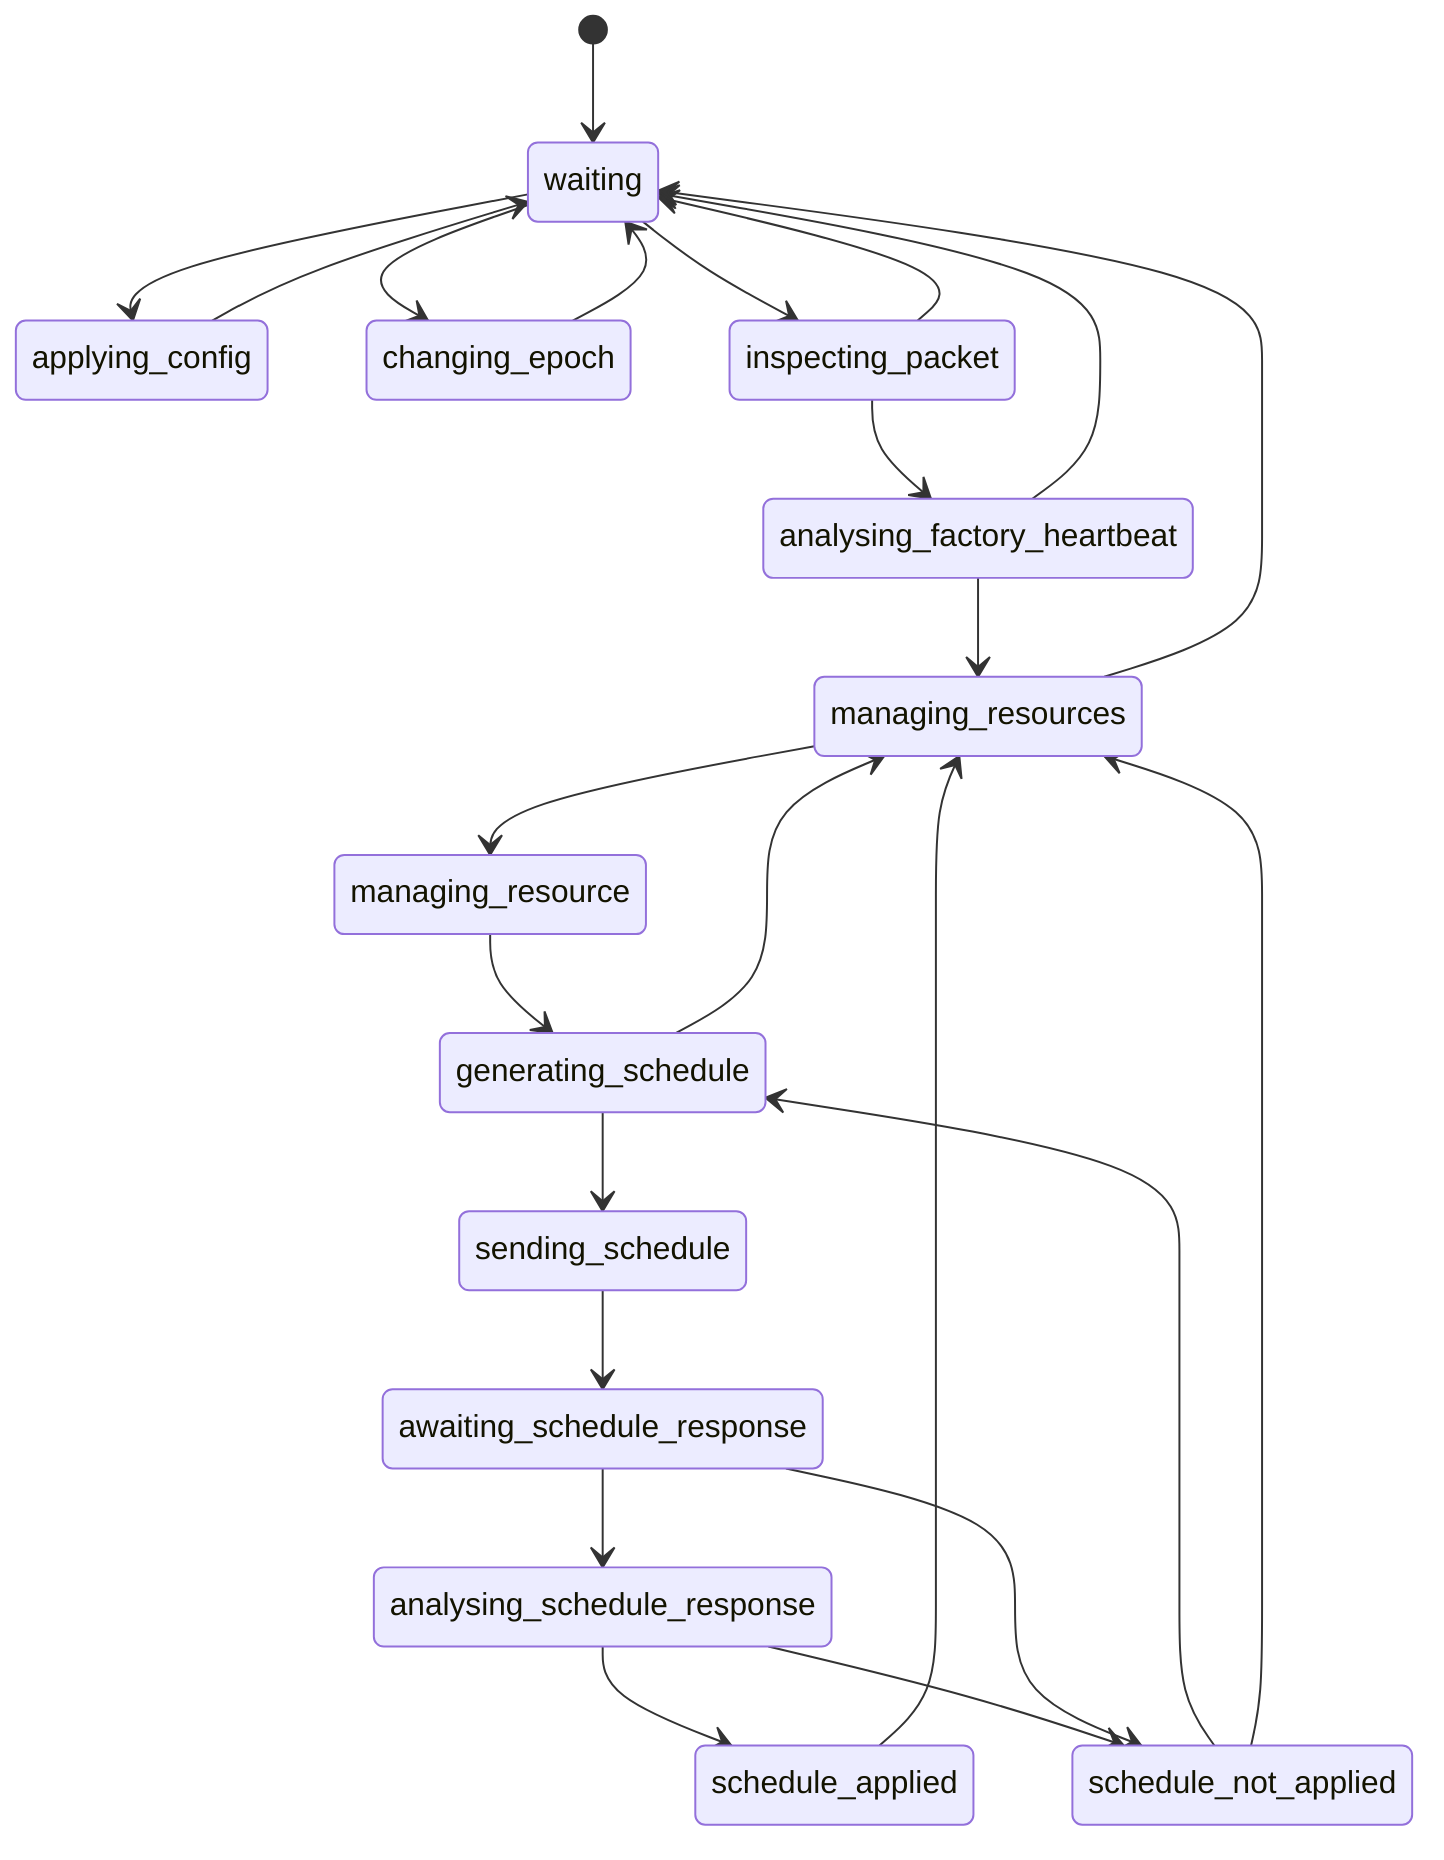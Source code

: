 stateDiagram
  [*] --> waiting
  analysing_factory_heartbeat
  analysing_factory_heartbeat --> managing_resources
  analysing_factory_heartbeat --> waiting
  analysing_schedule_response
  analysing_schedule_response --> schedule_applied
  analysing_schedule_response --> schedule_not_applied
  applying_config
  applying_config --> waiting
  awaiting_schedule_response
  awaiting_schedule_response --> analysing_schedule_response
  awaiting_schedule_response --> schedule_not_applied
  changing_epoch
  changing_epoch --> waiting
  generating_schedule
  generating_schedule --> managing_resources
  generating_schedule --> sending_schedule
  inspecting_packet
  inspecting_packet --> analysing_factory_heartbeat
  inspecting_packet --> waiting
  managing_resource
  managing_resource --> generating_schedule
  managing_resources
  managing_resources --> managing_resource
  managing_resources --> waiting
  schedule_applied
  schedule_applied --> managing_resources
  schedule_not_applied
  schedule_not_applied --> generating_schedule
  schedule_not_applied --> managing_resources
  sending_schedule
  sending_schedule --> awaiting_schedule_response
  waiting
  waiting --> applying_config
  waiting --> changing_epoch
  waiting --> inspecting_packet
